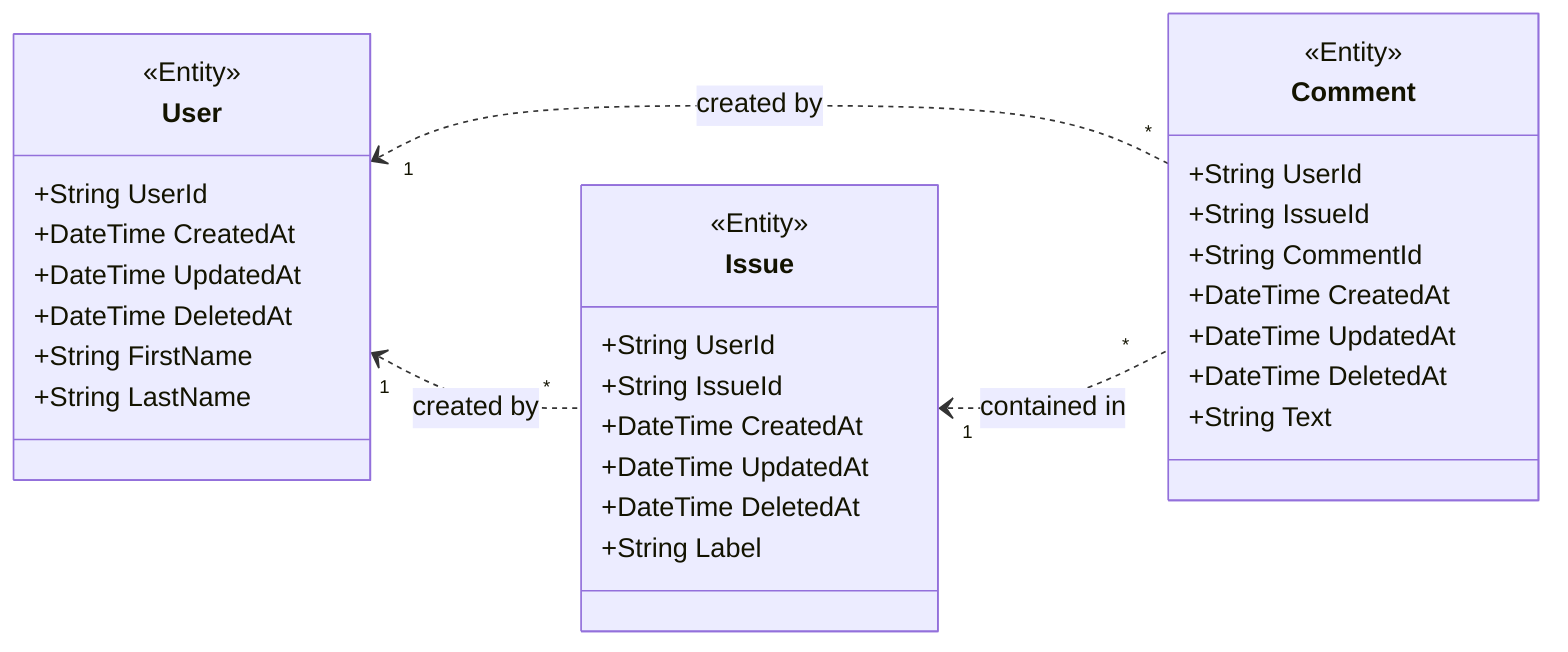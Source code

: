 classDiagram
    direction LR

    class User {
        <<Entity>>
        +String UserId
        +DateTime CreatedAt
        +DateTime UpdatedAt
        +DateTime DeletedAt
        +String FirstName
        +String LastName
    }
    class Issue {
        <<Entity>>
        +String UserId
        +String IssueId
        +DateTime CreatedAt
        +DateTime UpdatedAt
        +DateTime DeletedAt
        +String Label
    }
    class Comment {
        <<Entity>>
        +String UserId
        +String IssueId
        +String CommentId
        +DateTime CreatedAt
        +DateTime UpdatedAt
        +DateTime DeletedAt
        +String Text
    }

    User "1" <.. "*" Issue : created by
    User "1" <.. "*" Comment : created by
    Issue "1" <.. "*" Comment : contained in